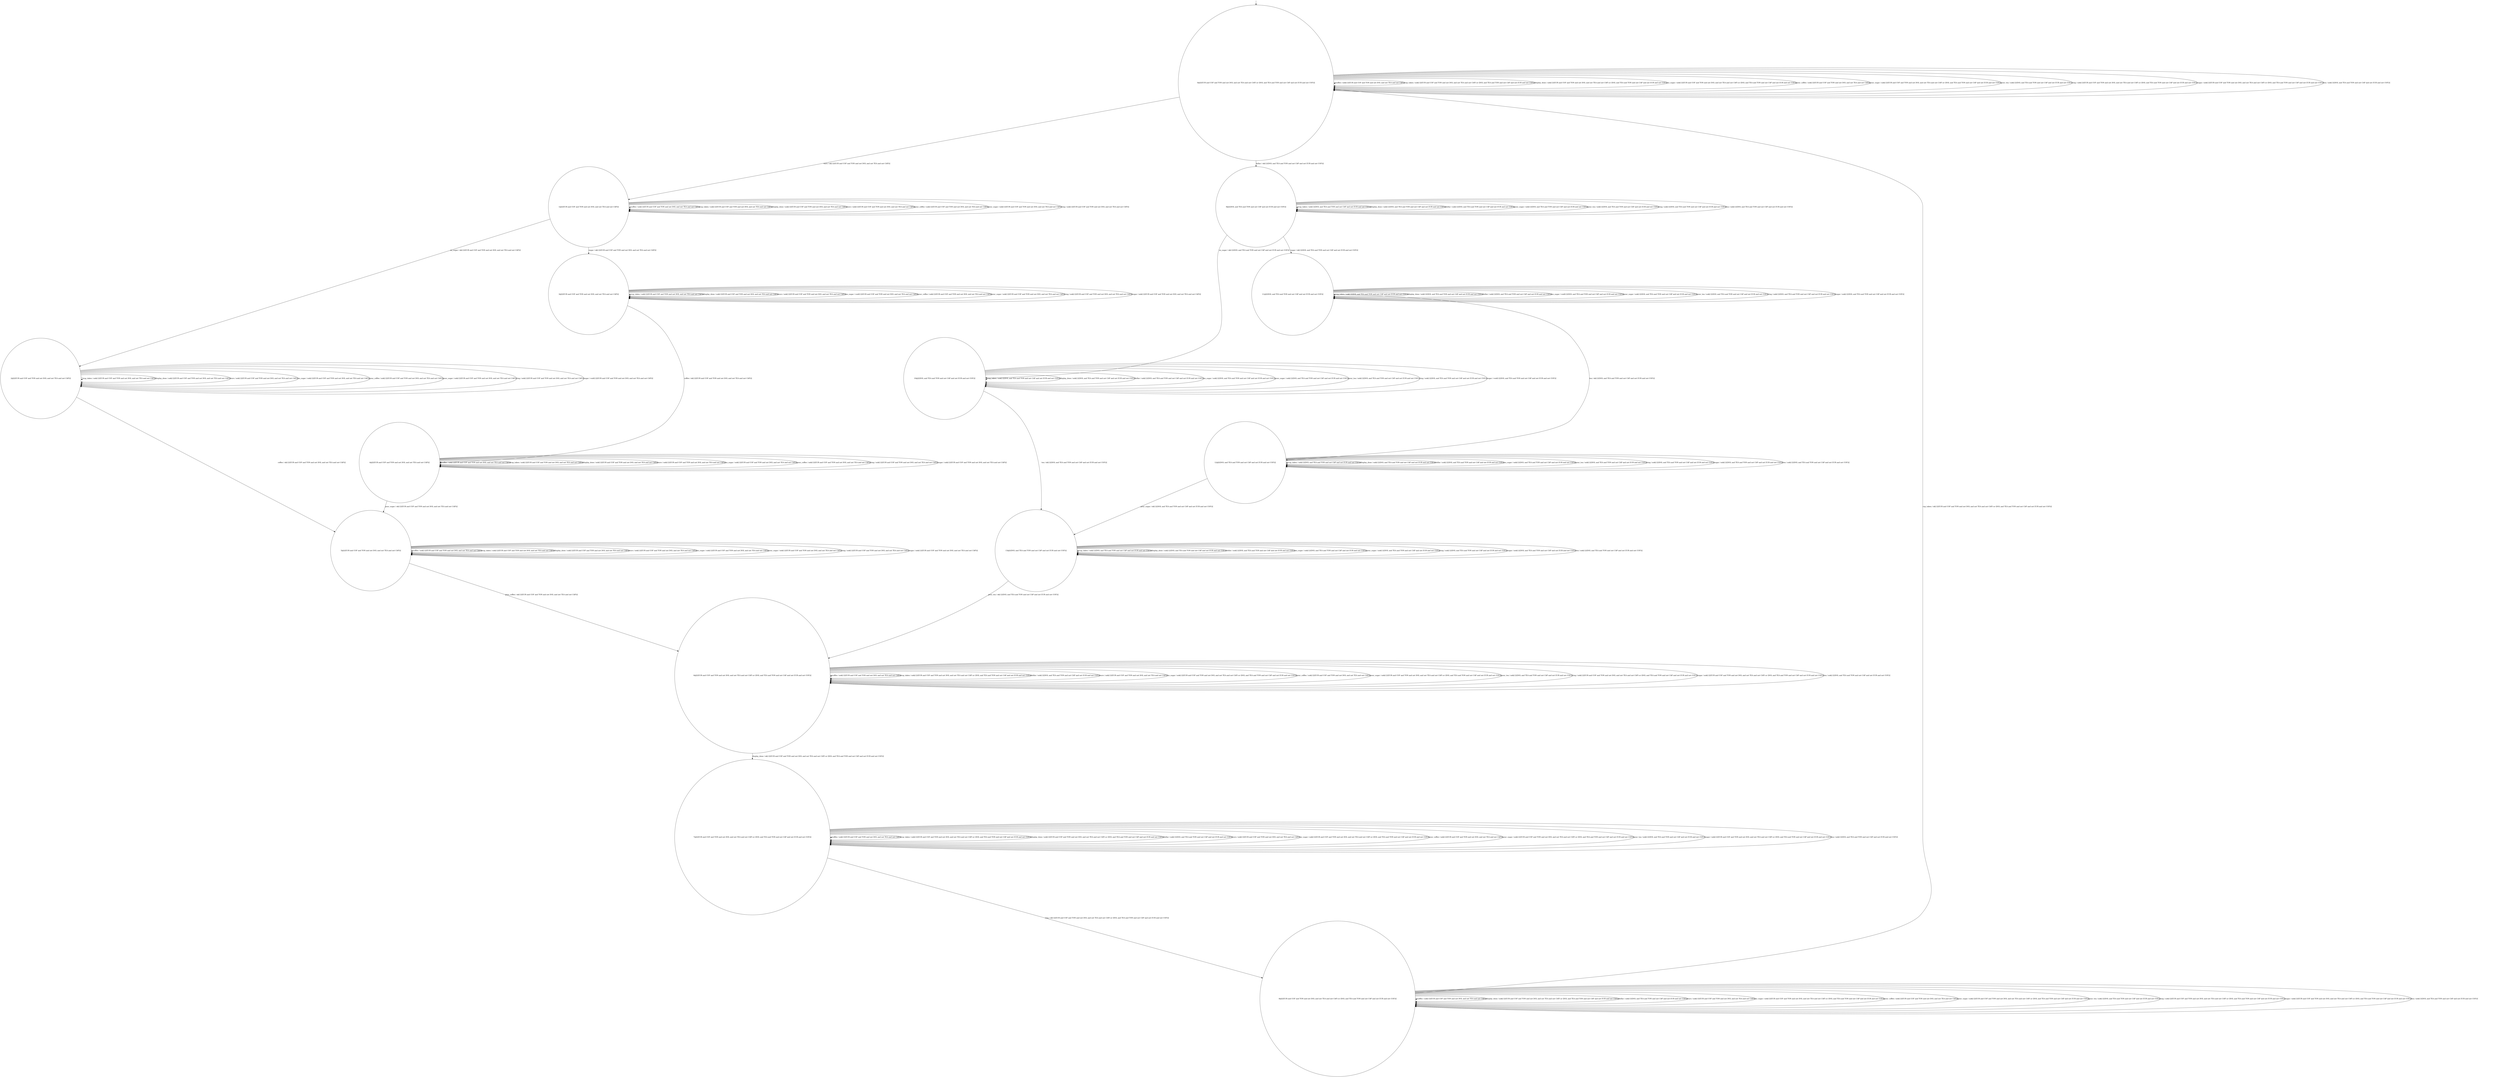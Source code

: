 digraph g {
	edge [lblstyle="above, sloped"];
	s0 [shape="circle" label="0@[((EUR and COF and TON and not DOL and not TEA and not CAP) or (DOL and TEA and TON and not CAP and not EUR and not COF))]"];
	s1 [shape="circle" label="1@[((EUR and COF and TON and not DOL and not TEA and not CAP))]"];
	s2 [shape="circle" label="2@[((EUR and COF and TON and not DOL and not TEA and not CAP))]"];
	s3 [shape="circle" label="3@[((EUR and COF and TON and not DOL and not TEA and not CAP))]"];
	s4 [shape="circle" label="4@[((EUR and COF and TON and not DOL and not TEA and not CAP))]"];
	s5 [shape="circle" label="5@[((EUR and COF and TON and not DOL and not TEA and not CAP))]"];
	s6 [shape="circle" label="6@[((EUR and COF and TON and not DOL and not TEA and not CAP) or (DOL and TEA and TON and not CAP and not EUR and not COF))]"];
	s7 [shape="circle" label="7@[((EUR and COF and TON and not DOL and not TEA and not CAP) or (DOL and TEA and TON and not CAP and not EUR and not COF))]"];
	s8 [shape="circle" label="8@[((EUR and COF and TON and not DOL and not TEA and not CAP) or (DOL and TEA and TON and not CAP and not EUR and not COF))]"];
	s9 [shape="circle" label="9@[((DOL and TEA and TON and not CAP and not EUR and not COF))]"];
	s10 [shape="circle" label="10@[((DOL and TEA and TON and not CAP and not EUR and not COF))]"];
	s11 [shape="circle" label="11@[((DOL and TEA and TON and not CAP and not EUR and not COF))]"];
	s12 [shape="circle" label="12@[((DOL and TEA and TON and not CAP and not EUR and not COF))]"];
	s13 [shape="circle" label="13@[((DOL and TEA and TON and not CAP and not EUR and not COF))]"];
	s0 -> s0 [label="coffee / nok() [((EUR and COF and TON and not DOL and not TEA and not CAP))]"];
	s0 -> s0 [label="cup_taken / nok() [((EUR and COF and TON and not DOL and not TEA and not CAP) or (DOL and TEA and TON and not CAP and not EUR and not COF))]"];
	s0 -> s0 [label="display_done / nok() [((EUR and COF and TON and not DOL and not TEA and not CAP) or (DOL and TEA and TON and not CAP and not EUR and not COF))]"];
	s0 -> s9 [label="dollar / ok() [((DOL and TEA and TON and not CAP and not EUR and not COF))]"];
	s0 -> s1 [label="euro / ok() [((EUR and COF and TON and not DOL and not TEA and not CAP))]"];
	s0 -> s0 [label="no_sugar / nok() [((EUR and COF and TON and not DOL and not TEA and not CAP) or (DOL and TEA and TON and not CAP and not EUR and not COF))]"];
	s0 -> s0 [label="pour_coffee / nok() [((EUR and COF and TON and not DOL and not TEA and not CAP))]"];
	s0 -> s0 [label="pour_sugar / nok() [((EUR and COF and TON and not DOL and not TEA and not CAP) or (DOL and TEA and TON and not CAP and not EUR and not COF))]"];
	s0 -> s0 [label="pour_tea / nok() [((DOL and TEA and TON and not CAP and not EUR and not COF))]"];
	s0 -> s0 [label="ring / nok() [((EUR and COF and TON and not DOL and not TEA and not CAP) or (DOL and TEA and TON and not CAP and not EUR and not COF))]"];
	s0 -> s0 [label="sugar / nok() [((EUR and COF and TON and not DOL and not TEA and not CAP) or (DOL and TEA and TON and not CAP and not EUR and not COF))]"];
	s0 -> s0 [label="tea / nok() [((DOL and TEA and TON and not CAP and not EUR and not COF))]"];
	s1 -> s1 [label="coffee / nok() [((EUR and COF and TON and not DOL and not TEA and not CAP))]"];
	s1 -> s1 [label="cup_taken / nok() [((EUR and COF and TON and not DOL and not TEA and not CAP))]"];
	s1 -> s1 [label="display_done / nok() [((EUR and COF and TON and not DOL and not TEA and not CAP))]"];
	s1 -> s1 [label="euro / nok() [((EUR and COF and TON and not DOL and not TEA and not CAP))]"];
	s1 -> s2 [label="no_sugar / ok() [((EUR and COF and TON and not DOL and not TEA and not CAP))]"];
	s1 -> s1 [label="pour_coffee / nok() [((EUR and COF and TON and not DOL and not TEA and not CAP))]"];
	s1 -> s1 [label="pour_sugar / nok() [((EUR and COF and TON and not DOL and not TEA and not CAP))]"];
	s1 -> s1 [label="ring / nok() [((EUR and COF and TON and not DOL and not TEA and not CAP))]"];
	s1 -> s3 [label="sugar / ok() [((EUR and COF and TON and not DOL and not TEA and not CAP))]"];
	s2 -> s5 [label="coffee / ok() [((EUR and COF and TON and not DOL and not TEA and not CAP))]"];
	s2 -> s2 [label="cup_taken / nok() [((EUR and COF and TON and not DOL and not TEA and not CAP))]"];
	s2 -> s2 [label="display_done / nok() [((EUR and COF and TON and not DOL and not TEA and not CAP))]"];
	s2 -> s2 [label="euro / nok() [((EUR and COF and TON and not DOL and not TEA and not CAP))]"];
	s2 -> s2 [label="no_sugar / nok() [((EUR and COF and TON and not DOL and not TEA and not CAP))]"];
	s2 -> s2 [label="pour_coffee / nok() [((EUR and COF and TON and not DOL and not TEA and not CAP))]"];
	s2 -> s2 [label="pour_sugar / nok() [((EUR and COF and TON and not DOL and not TEA and not CAP))]"];
	s2 -> s2 [label="ring / nok() [((EUR and COF and TON and not DOL and not TEA and not CAP))]"];
	s2 -> s2 [label="sugar / void() [((EUR and COF and TON and not DOL and not TEA and not CAP))]"];
	s3 -> s4 [label="coffee / ok() [((EUR and COF and TON and not DOL and not TEA and not CAP))]"];
	s3 -> s3 [label="cup_taken / nok() [((EUR and COF and TON and not DOL and not TEA and not CAP))]"];
	s3 -> s3 [label="display_done / nok() [((EUR and COF and TON and not DOL and not TEA and not CAP))]"];
	s3 -> s3 [label="euro / nok() [((EUR and COF and TON and not DOL and not TEA and not CAP))]"];
	s3 -> s3 [label="no_sugar / void() [((EUR and COF and TON and not DOL and not TEA and not CAP))]"];
	s3 -> s3 [label="pour_coffee / nok() [((EUR and COF and TON and not DOL and not TEA and not CAP))]"];
	s3 -> s3 [label="pour_sugar / nok() [((EUR and COF and TON and not DOL and not TEA and not CAP))]"];
	s3 -> s3 [label="ring / nok() [((EUR and COF and TON and not DOL and not TEA and not CAP))]"];
	s3 -> s3 [label="sugar / nok() [((EUR and COF and TON and not DOL and not TEA and not CAP))]"];
	s4 -> s4 [label="coffee / nok() [((EUR and COF and TON and not DOL and not TEA and not CAP))]"];
	s4 -> s4 [label="cup_taken / nok() [((EUR and COF and TON and not DOL and not TEA and not CAP))]"];
	s4 -> s4 [label="display_done / nok() [((EUR and COF and TON and not DOL and not TEA and not CAP))]"];
	s4 -> s4 [label="euro / nok() [((EUR and COF and TON and not DOL and not TEA and not CAP))]"];
	s4 -> s4 [label="no_sugar / nok() [((EUR and COF and TON and not DOL and not TEA and not CAP))]"];
	s4 -> s4 [label="pour_coffee / nok() [((EUR and COF and TON and not DOL and not TEA and not CAP))]"];
	s4 -> s5 [label="pour_sugar / ok() [((EUR and COF and TON and not DOL and not TEA and not CAP))]"];
	s4 -> s4 [label="ring / nok() [((EUR and COF and TON and not DOL and not TEA and not CAP))]"];
	s4 -> s4 [label="sugar / nok() [((EUR and COF and TON and not DOL and not TEA and not CAP))]"];
	s5 -> s5 [label="coffee / nok() [((EUR and COF and TON and not DOL and not TEA and not CAP))]"];
	s5 -> s5 [label="cup_taken / nok() [((EUR and COF and TON and not DOL and not TEA and not CAP))]"];
	s5 -> s5 [label="display_done / nok() [((EUR and COF and TON and not DOL and not TEA and not CAP))]"];
	s5 -> s5 [label="euro / nok() [((EUR and COF and TON and not DOL and not TEA and not CAP))]"];
	s5 -> s5 [label="no_sugar / nok() [((EUR and COF and TON and not DOL and not TEA and not CAP))]"];
	s5 -> s6 [label="pour_coffee / ok() [((EUR and COF and TON and not DOL and not TEA and not CAP))]"];
	s5 -> s5 [label="pour_sugar / nok() [((EUR and COF and TON and not DOL and not TEA and not CAP))]"];
	s5 -> s5 [label="ring / nok() [((EUR and COF and TON and not DOL and not TEA and not CAP))]"];
	s5 -> s5 [label="sugar / nok() [((EUR and COF and TON and not DOL and not TEA and not CAP))]"];
	s6 -> s6 [label="coffee / nok() [((EUR and COF and TON and not DOL and not TEA and not CAP))]"];
	s6 -> s6 [label="cup_taken / nok() [((EUR and COF and TON and not DOL and not TEA and not CAP) or (DOL and TEA and TON and not CAP and not EUR and not COF))]"];
	s6 -> s7 [label="display_done / ok() [((EUR and COF and TON and not DOL and not TEA and not CAP) or (DOL and TEA and TON and not CAP and not EUR and not COF))]"];
	s6 -> s6 [label="dollar / nok() [((DOL and TEA and TON and not CAP and not EUR and not COF))]"];
	s6 -> s6 [label="euro / nok() [((EUR and COF and TON and not DOL and not TEA and not CAP))]"];
	s6 -> s6 [label="no_sugar / nok() [((EUR and COF and TON and not DOL and not TEA and not CAP) or (DOL and TEA and TON and not CAP and not EUR and not COF))]"];
	s6 -> s6 [label="pour_coffee / nok() [((EUR and COF and TON and not DOL and not TEA and not CAP))]"];
	s6 -> s6 [label="pour_sugar / nok() [((EUR and COF and TON and not DOL and not TEA and not CAP) or (DOL and TEA and TON and not CAP and not EUR and not COF))]"];
	s6 -> s6 [label="pour_tea / nok() [((DOL and TEA and TON and not CAP and not EUR and not COF))]"];
	s6 -> s6 [label="ring / nok() [((EUR and COF and TON and not DOL and not TEA and not CAP) or (DOL and TEA and TON and not CAP and not EUR and not COF))]"];
	s6 -> s6 [label="sugar / nok() [((EUR and COF and TON and not DOL and not TEA and not CAP) or (DOL and TEA and TON and not CAP and not EUR and not COF))]"];
	s6 -> s6 [label="tea / nok() [((DOL and TEA and TON and not CAP and not EUR and not COF))]"];
	s7 -> s7 [label="coffee / nok() [((EUR and COF and TON and not DOL and not TEA and not CAP))]"];
	s7 -> s7 [label="cup_taken / nok() [((EUR and COF and TON and not DOL and not TEA and not CAP) or (DOL and TEA and TON and not CAP and not EUR and not COF))]"];
	s7 -> s7 [label="display_done / nok() [((EUR and COF and TON and not DOL and not TEA and not CAP) or (DOL and TEA and TON and not CAP and not EUR and not COF))]"];
	s7 -> s7 [label="dollar / nok() [((DOL and TEA and TON and not CAP and not EUR and not COF))]"];
	s7 -> s7 [label="euro / nok() [((EUR and COF and TON and not DOL and not TEA and not CAP))]"];
	s7 -> s7 [label="no_sugar / nok() [((EUR and COF and TON and not DOL and not TEA and not CAP) or (DOL and TEA and TON and not CAP and not EUR and not COF))]"];
	s7 -> s7 [label="pour_coffee / nok() [((EUR and COF and TON and not DOL and not TEA and not CAP))]"];
	s7 -> s7 [label="pour_sugar / nok() [((EUR and COF and TON and not DOL and not TEA and not CAP) or (DOL and TEA and TON and not CAP and not EUR and not COF))]"];
	s7 -> s7 [label="pour_tea / nok() [((DOL and TEA and TON and not CAP and not EUR and not COF))]"];
	s7 -> s8 [label="ring / ok() [((EUR and COF and TON and not DOL and not TEA and not CAP) or (DOL and TEA and TON and not CAP and not EUR and not COF))]"];
	s7 -> s7 [label="sugar / nok() [((EUR and COF and TON and not DOL and not TEA and not CAP) or (DOL and TEA and TON and not CAP and not EUR and not COF))]"];
	s7 -> s7 [label="tea / nok() [((DOL and TEA and TON and not CAP and not EUR and not COF))]"];
	s8 -> s8 [label="coffee / nok() [((EUR and COF and TON and not DOL and not TEA and not CAP))]"];
	s8 -> s0 [label="cup_taken / ok() [((EUR and COF and TON and not DOL and not TEA and not CAP) or (DOL and TEA and TON and not CAP and not EUR and not COF))]"];
	s8 -> s8 [label="display_done / nok() [((EUR and COF and TON and not DOL and not TEA and not CAP) or (DOL and TEA and TON and not CAP and not EUR and not COF))]"];
	s8 -> s8 [label="dollar / nok() [((DOL and TEA and TON and not CAP and not EUR and not COF))]"];
	s8 -> s8 [label="euro / nok() [((EUR and COF and TON and not DOL and not TEA and not CAP))]"];
	s8 -> s8 [label="no_sugar / nok() [((EUR and COF and TON and not DOL and not TEA and not CAP) or (DOL and TEA and TON and not CAP and not EUR and not COF))]"];
	s8 -> s8 [label="pour_coffee / nok() [((EUR and COF and TON and not DOL and not TEA and not CAP))]"];
	s8 -> s8 [label="pour_sugar / nok() [((EUR and COF and TON and not DOL and not TEA and not CAP) or (DOL and TEA and TON and not CAP and not EUR and not COF))]"];
	s8 -> s8 [label="pour_tea / nok() [((DOL and TEA and TON and not CAP and not EUR and not COF))]"];
	s8 -> s8 [label="ring / nok() [((EUR and COF and TON and not DOL and not TEA and not CAP) or (DOL and TEA and TON and not CAP and not EUR and not COF))]"];
	s8 -> s8 [label="sugar / nok() [((EUR and COF and TON and not DOL and not TEA and not CAP) or (DOL and TEA and TON and not CAP and not EUR and not COF))]"];
	s8 -> s8 [label="tea / nok() [((DOL and TEA and TON and not CAP and not EUR and not COF))]"];
	s9 -> s9 [label="cup_taken / nok() [((DOL and TEA and TON and not CAP and not EUR and not COF))]"];
	s9 -> s9 [label="display_done / nok() [((DOL and TEA and TON and not CAP and not EUR and not COF))]"];
	s9 -> s9 [label="dollar / nok() [((DOL and TEA and TON and not CAP and not EUR and not COF))]"];
	s9 -> s10 [label="no_sugar / ok() [((DOL and TEA and TON and not CAP and not EUR and not COF))]"];
	s9 -> s9 [label="pour_sugar / nok() [((DOL and TEA and TON and not CAP and not EUR and not COF))]"];
	s9 -> s9 [label="pour_tea / nok() [((DOL and TEA and TON and not CAP and not EUR and not COF))]"];
	s9 -> s9 [label="ring / nok() [((DOL and TEA and TON and not CAP and not EUR and not COF))]"];
	s9 -> s11 [label="sugar / ok() [((DOL and TEA and TON and not CAP and not EUR and not COF))]"];
	s9 -> s9 [label="tea / nok() [((DOL and TEA and TON and not CAP and not EUR and not COF))]"];
	s10 -> s10 [label="cup_taken / nok() [((DOL and TEA and TON and not CAP and not EUR and not COF))]"];
	s10 -> s10 [label="display_done / nok() [((DOL and TEA and TON and not CAP and not EUR and not COF))]"];
	s10 -> s10 [label="dollar / nok() [((DOL and TEA and TON and not CAP and not EUR and not COF))]"];
	s10 -> s10 [label="no_sugar / nok() [((DOL and TEA and TON and not CAP and not EUR and not COF))]"];
	s10 -> s10 [label="pour_sugar / nok() [((DOL and TEA and TON and not CAP and not EUR and not COF))]"];
	s10 -> s10 [label="pour_tea / nok() [((DOL and TEA and TON and not CAP and not EUR and not COF))]"];
	s10 -> s10 [label="ring / nok() [((DOL and TEA and TON and not CAP and not EUR and not COF))]"];
	s10 -> s10 [label="sugar / void() [((DOL and TEA and TON and not CAP and not EUR and not COF))]"];
	s10 -> s13 [label="tea / ok() [((DOL and TEA and TON and not CAP and not EUR and not COF))]"];
	s11 -> s11 [label="cup_taken / nok() [((DOL and TEA and TON and not CAP and not EUR and not COF))]"];
	s11 -> s11 [label="display_done / nok() [((DOL and TEA and TON and not CAP and not EUR and not COF))]"];
	s11 -> s11 [label="dollar / nok() [((DOL and TEA and TON and not CAP and not EUR and not COF))]"];
	s11 -> s11 [label="no_sugar / void() [((DOL and TEA and TON and not CAP and not EUR and not COF))]"];
	s11 -> s11 [label="pour_sugar / nok() [((DOL and TEA and TON and not CAP and not EUR and not COF))]"];
	s11 -> s11 [label="pour_tea / nok() [((DOL and TEA and TON and not CAP and not EUR and not COF))]"];
	s11 -> s11 [label="ring / nok() [((DOL and TEA and TON and not CAP and not EUR and not COF))]"];
	s11 -> s11 [label="sugar / nok() [((DOL and TEA and TON and not CAP and not EUR and not COF))]"];
	s11 -> s12 [label="tea / ok() [((DOL and TEA and TON and not CAP and not EUR and not COF))]"];
	s12 -> s12 [label="cup_taken / nok() [((DOL and TEA and TON and not CAP and not EUR and not COF))]"];
	s12 -> s12 [label="display_done / nok() [((DOL and TEA and TON and not CAP and not EUR and not COF))]"];
	s12 -> s12 [label="dollar / nok() [((DOL and TEA and TON and not CAP and not EUR and not COF))]"];
	s12 -> s12 [label="no_sugar / nok() [((DOL and TEA and TON and not CAP and not EUR and not COF))]"];
	s12 -> s13 [label="pour_sugar / ok() [((DOL and TEA and TON and not CAP and not EUR and not COF))]"];
	s12 -> s12 [label="pour_tea / nok() [((DOL and TEA and TON and not CAP and not EUR and not COF))]"];
	s12 -> s12 [label="ring / nok() [((DOL and TEA and TON and not CAP and not EUR and not COF))]"];
	s12 -> s12 [label="sugar / nok() [((DOL and TEA and TON and not CAP and not EUR and not COF))]"];
	s12 -> s12 [label="tea / nok() [((DOL and TEA and TON and not CAP and not EUR and not COF))]"];
	s13 -> s13 [label="cup_taken / nok() [((DOL and TEA and TON and not CAP and not EUR and not COF))]"];
	s13 -> s13 [label="display_done / nok() [((DOL and TEA and TON and not CAP and not EUR and not COF))]"];
	s13 -> s13 [label="dollar / nok() [((DOL and TEA and TON and not CAP and not EUR and not COF))]"];
	s13 -> s13 [label="no_sugar / nok() [((DOL and TEA and TON and not CAP and not EUR and not COF))]"];
	s13 -> s13 [label="pour_sugar / nok() [((DOL and TEA and TON and not CAP and not EUR and not COF))]"];
	s13 -> s6 [label="pour_tea / ok() [((DOL and TEA and TON and not CAP and not EUR and not COF))]"];
	s13 -> s13 [label="ring / nok() [((DOL and TEA and TON and not CAP and not EUR and not COF))]"];
	s13 -> s13 [label="sugar / nok() [((DOL and TEA and TON and not CAP and not EUR and not COF))]"];
	s13 -> s13 [label="tea / nok() [((DOL and TEA and TON and not CAP and not EUR and not COF))]"];
	__start0 [label="" shape="none" width="0" height="0"];
	__start0 -> s0;
}